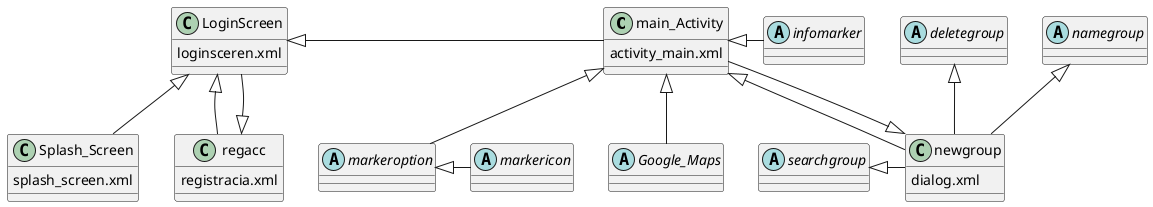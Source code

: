 @startuml
'https://plantuml.com/class-diagram

main_Activity <|-- Google_Maps
LoginScreen <|-- Splash_Screen
LoginScreen <|-- regacc
regacc <|-- LoginScreen
LoginScreen <|- main_Activity
newgroup <|-- main_Activity
main_Activity <|-- newgroup
main_Activity <|- infomarker
main_Activity <|-- markeroption
markeroption <|- markericon
searchgroup <|- newgroup
deletegroup <|-- newgroup
namegroup <|-- newgroup

abstract class Google_Maps

class main_Activity {
activity_main.xml
}

class Splash_Screen{
    splash_screen.xml
}

class LoginScreen{
 loginsceren.xml
}

class regacc{
 registracia.xml
}

class newgroup{
    dialog.xml
}

abstract class namegroup
abstract class infomarker
abstract class markeroption
abstract class searchgroup
abstract class markericon
abstract class deletegroup

@enduml